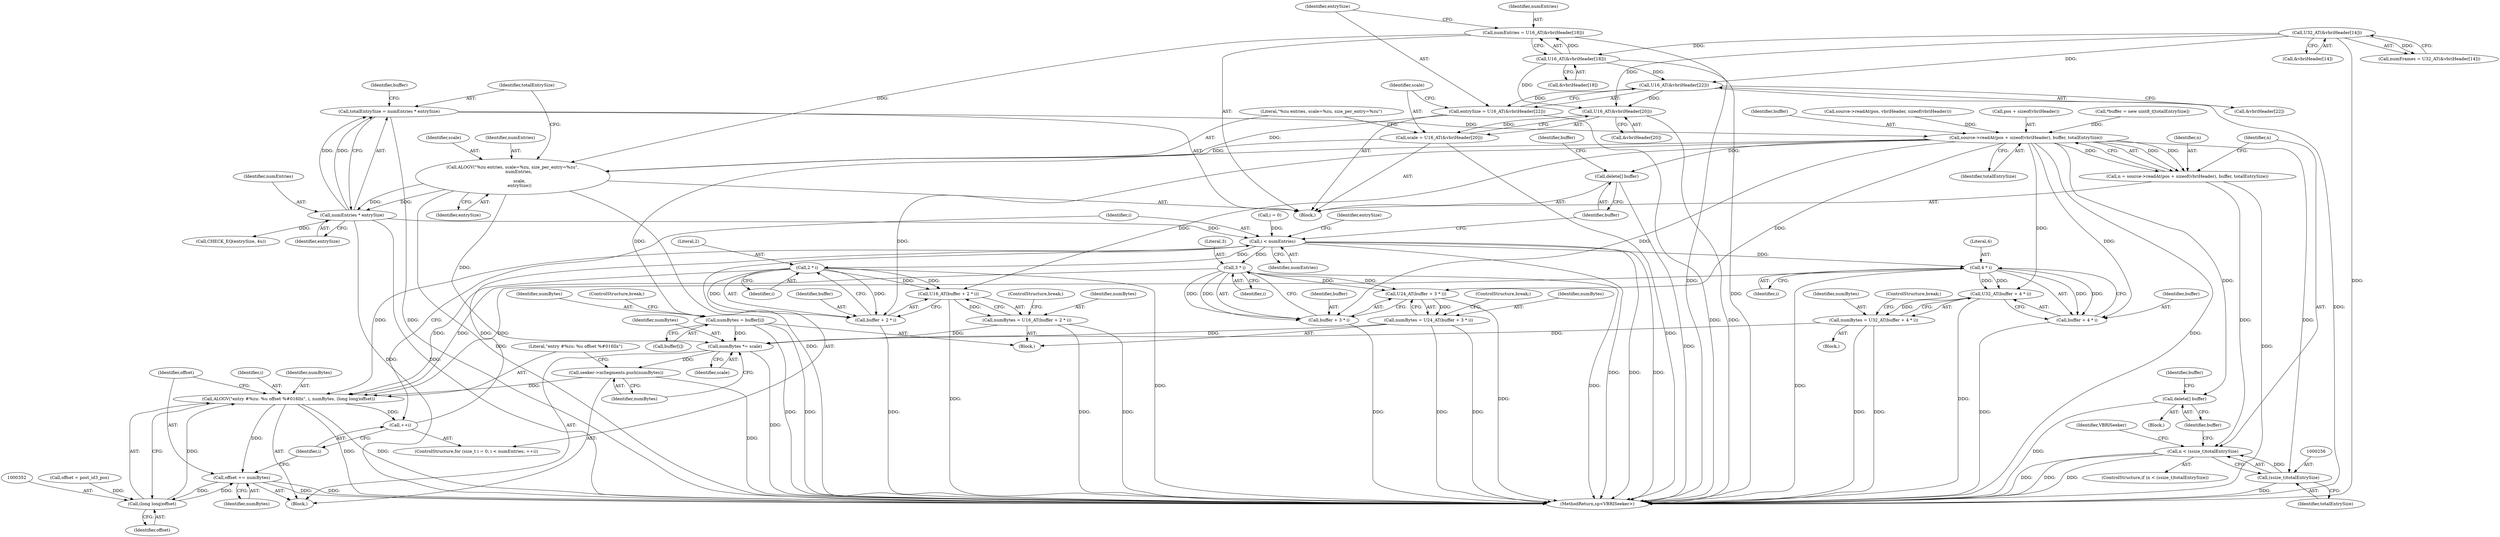 digraph "0_Android_453b351ac5bd2b6619925dc966da60adf6b3126c@integer" {
"1000233" [label="(Call,totalEntrySize = numEntries * entrySize)"];
"1000235" [label="(Call,numEntries * entrySize)"];
"1000227" [label="(Call,ALOGV(\"%zu entries, scale=%zu, size_per_entry=%zu\",\n         numEntries,\n\n          scale,\n          entrySize))"];
"1000204" [label="(Call,numEntries = U16_AT(&vbriHeader[18]))"];
"1000206" [label="(Call,U16_AT(&vbriHeader[18]))"];
"1000183" [label="(Call,U32_AT(&vbriHeader[14]))"];
"1000220" [label="(Call,scale = U16_AT(&vbriHeader[20]))"];
"1000222" [label="(Call,U16_AT(&vbriHeader[20]))"];
"1000214" [label="(Call,U16_AT(&vbriHeader[22]))"];
"1000212" [label="(Call,entrySize = U16_AT(&vbriHeader[22]))"];
"1000245" [label="(Call,source->readAt(pos + sizeof(vbriHeader), buffer, totalEntrySize))"];
"1000243" [label="(Call,n = source->readAt(pos + sizeof(vbriHeader), buffer, totalEntrySize))"];
"1000253" [label="(Call,n < (ssize_t)totalEntrySize)"];
"1000255" [label="(Call,(ssize_t)totalEntrySize)"];
"1000259" [label="(Call,delete[] buffer)"];
"1000302" [label="(Call,numBytes = buffer[i])"];
"1000342" [label="(Call,numBytes *= scale)"];
"1000345" [label="(Call,seeker->mSegments.push(numBytes))"];
"1000347" [label="(Call,ALOGV(\"entry #%zu: %u offset %#016llx\", i, numBytes, (long long)offset))"];
"1000294" [label="(Call,++i)"];
"1000291" [label="(Call,i < numEntries)"];
"1000314" [label="(Call,2 * i)"];
"1000311" [label="(Call,U16_AT(buffer + 2 * i))"];
"1000309" [label="(Call,numBytes = U16_AT(buffer + 2 * i))"];
"1000312" [label="(Call,buffer + 2 * i)"];
"1000324" [label="(Call,3 * i)"];
"1000321" [label="(Call,U24_AT(buffer + 3 * i))"];
"1000319" [label="(Call,numBytes = U24_AT(buffer + 3 * i))"];
"1000322" [label="(Call,buffer + 3 * i)"];
"1000338" [label="(Call,4 * i)"];
"1000335" [label="(Call,U32_AT(buffer + 4 * i))"];
"1000333" [label="(Call,numBytes = U32_AT(buffer + 4 * i))"];
"1000336" [label="(Call,buffer + 4 * i)"];
"1000354" [label="(Call,offset += numBytes)"];
"1000351" [label="(Call,(long long)offset)"];
"1000357" [label="(Call,delete[] buffer)"];
"1000345" [label="(Call,seeker->mSegments.push(numBytes))"];
"1000204" [label="(Call,numEntries = U16_AT(&vbriHeader[18]))"];
"1000340" [label="(Identifier,i)"];
"1000234" [label="(Identifier,totalEntrySize)"];
"1000103" [label="(Block,)"];
"1000251" [label="(Identifier,totalEntrySize)"];
"1000314" [label="(Call,2 * i)"];
"1000351" [label="(Call,(long long)offset)"];
"1000334" [label="(Identifier,numBytes)"];
"1000215" [label="(Call,&vbriHeader[22])"];
"1000260" [label="(Identifier,buffer)"];
"1000212" [label="(Call,entrySize = U16_AT(&vbriHeader[22]))"];
"1000253" [label="(Call,n < (ssize_t)totalEntrySize)"];
"1000355" [label="(Identifier,offset)"];
"1000181" [label="(Call,numFrames = U32_AT(&vbriHeader[14]))"];
"1000311" [label="(Call,U16_AT(buffer + 2 * i))"];
"1000321" [label="(Call,U24_AT(buffer + 3 * i))"];
"1000262" [label="(Identifier,buffer)"];
"1000320" [label="(Identifier,numBytes)"];
"1000246" [label="(Call,pos + sizeof(vbriHeader))"];
"1000243" [label="(Call,n = source->readAt(pos + sizeof(vbriHeader), buffer, totalEntrySize))"];
"1000316" [label="(Identifier,i)"];
"1000240" [label="(Identifier,buffer)"];
"1000309" [label="(Call,numBytes = U16_AT(buffer + 2 * i))"];
"1000222" [label="(Call,U16_AT(&vbriHeader[20]))"];
"1000207" [label="(Call,&vbriHeader[18])"];
"1000342" [label="(Call,numBytes *= scale)"];
"1000313" [label="(Identifier,buffer)"];
"1000360" [label="(Identifier,buffer)"];
"1000239" [label="(Call,*buffer = new uint8_t[totalEntrySize])"];
"1000319" [label="(Call,numBytes = U24_AT(buffer + 3 * i))"];
"1000326" [label="(Identifier,i)"];
"1000357" [label="(Call,delete[] buffer)"];
"1000220" [label="(Call,scale = U16_AT(&vbriHeader[20]))"];
"1000356" [label="(Identifier,numBytes)"];
"1000304" [label="(Call,buffer[i])"];
"1000286" [label="(ControlStructure,for (size_t i = 0; i < numEntries; ++i))"];
"1000227" [label="(Call,ALOGV(\"%zu entries, scale=%zu, size_per_entry=%zu\",\n         numEntries,\n\n          scale,\n          entrySize))"];
"1000312" [label="(Call,buffer + 2 * i)"];
"1000315" [label="(Literal,2)"];
"1000338" [label="(Call,4 * i)"];
"1000250" [label="(Identifier,buffer)"];
"1000350" [label="(Identifier,numBytes)"];
"1000295" [label="(Identifier,i)"];
"1000327" [label="(ControlStructure,break;)"];
"1000333" [label="(Call,numBytes = U32_AT(buffer + 4 * i))"];
"1000206" [label="(Call,U16_AT(&vbriHeader[18]))"];
"1000236" [label="(Identifier,numEntries)"];
"1000228" [label="(Literal,\"%zu entries, scale=%zu, size_per_entry=%zu\")"];
"1000230" [label="(Identifier,scale)"];
"1000343" [label="(Identifier,numBytes)"];
"1000233" [label="(Call,totalEntrySize = numEntries * entrySize)"];
"1000294" [label="(Call,++i)"];
"1000292" [label="(Identifier,i)"];
"1000335" [label="(Call,U32_AT(buffer + 4 * i))"];
"1000358" [label="(Identifier,buffer)"];
"1000221" [label="(Identifier,scale)"];
"1000245" [label="(Call,source->readAt(pos + sizeof(vbriHeader), buffer, totalEntrySize))"];
"1000324" [label="(Call,3 * i)"];
"1000266" [label="(Identifier,VBRISeeker)"];
"1000235" [label="(Call,numEntries * entrySize)"];
"1000325" [label="(Literal,3)"];
"1000214" [label="(Call,U16_AT(&vbriHeader[22]))"];
"1000353" [label="(Identifier,offset)"];
"1000307" [label="(ControlStructure,break;)"];
"1000184" [label="(Call,&vbriHeader[14])"];
"1000244" [label="(Identifier,n)"];
"1000229" [label="(Identifier,numEntries)"];
"1000348" [label="(Literal,\"entry #%zu: %u offset %#016llx\")"];
"1000341" [label="(ControlStructure,break;)"];
"1000300" [label="(Block,)"];
"1000339" [label="(Literal,4)"];
"1000293" [label="(Identifier,numEntries)"];
"1000258" [label="(Block,)"];
"1000283" [label="(Call,offset = post_id3_pos)"];
"1000346" [label="(Identifier,numBytes)"];
"1000223" [label="(Call,&vbriHeader[20])"];
"1000322" [label="(Call,buffer + 3 * i)"];
"1000349" [label="(Identifier,i)"];
"1000330" [label="(Call,CHECK_EQ(entrySize, 4u))"];
"1000157" [label="(Call,source->readAt(pos, vbriHeader, sizeof(vbriHeader)))"];
"1000354" [label="(Call,offset += numBytes)"];
"1000183" [label="(Call,U32_AT(&vbriHeader[14]))"];
"1000329" [label="(Block,)"];
"1000296" [label="(Block,)"];
"1000317" [label="(ControlStructure,break;)"];
"1000255" [label="(Call,(ssize_t)totalEntrySize)"];
"1000231" [label="(Identifier,entrySize)"];
"1000336" [label="(Call,buffer + 4 * i)"];
"1000291" [label="(Call,i < numEntries)"];
"1000299" [label="(Identifier,entrySize)"];
"1000310" [label="(Identifier,numBytes)"];
"1000303" [label="(Identifier,numBytes)"];
"1000259" [label="(Call,delete[] buffer)"];
"1000205" [label="(Identifier,numEntries)"];
"1000323" [label="(Identifier,buffer)"];
"1000337" [label="(Identifier,buffer)"];
"1000237" [label="(Identifier,entrySize)"];
"1000344" [label="(Identifier,scale)"];
"1000213" [label="(Identifier,entrySize)"];
"1000252" [label="(ControlStructure,if (n < (ssize_t)totalEntrySize))"];
"1000347" [label="(Call,ALOGV(\"entry #%zu: %u offset %#016llx\", i, numBytes, (long long)offset))"];
"1000302" [label="(Call,numBytes = buffer[i])"];
"1000366" [label="(MethodReturn,sp<VBRISeeker>)"];
"1000254" [label="(Identifier,n)"];
"1000257" [label="(Identifier,totalEntrySize)"];
"1000288" [label="(Call,i = 0)"];
"1000233" -> "1000103"  [label="AST: "];
"1000233" -> "1000235"  [label="CFG: "];
"1000234" -> "1000233"  [label="AST: "];
"1000235" -> "1000233"  [label="AST: "];
"1000240" -> "1000233"  [label="CFG: "];
"1000233" -> "1000366"  [label="DDG: "];
"1000235" -> "1000233"  [label="DDG: "];
"1000235" -> "1000233"  [label="DDG: "];
"1000233" -> "1000245"  [label="DDG: "];
"1000235" -> "1000237"  [label="CFG: "];
"1000236" -> "1000235"  [label="AST: "];
"1000237" -> "1000235"  [label="AST: "];
"1000235" -> "1000366"  [label="DDG: "];
"1000235" -> "1000366"  [label="DDG: "];
"1000227" -> "1000235"  [label="DDG: "];
"1000227" -> "1000235"  [label="DDG: "];
"1000235" -> "1000291"  [label="DDG: "];
"1000235" -> "1000330"  [label="DDG: "];
"1000227" -> "1000103"  [label="AST: "];
"1000227" -> "1000231"  [label="CFG: "];
"1000228" -> "1000227"  [label="AST: "];
"1000229" -> "1000227"  [label="AST: "];
"1000230" -> "1000227"  [label="AST: "];
"1000231" -> "1000227"  [label="AST: "];
"1000234" -> "1000227"  [label="CFG: "];
"1000227" -> "1000366"  [label="DDG: "];
"1000227" -> "1000366"  [label="DDG: "];
"1000204" -> "1000227"  [label="DDG: "];
"1000220" -> "1000227"  [label="DDG: "];
"1000212" -> "1000227"  [label="DDG: "];
"1000227" -> "1000342"  [label="DDG: "];
"1000204" -> "1000103"  [label="AST: "];
"1000204" -> "1000206"  [label="CFG: "];
"1000205" -> "1000204"  [label="AST: "];
"1000206" -> "1000204"  [label="AST: "];
"1000213" -> "1000204"  [label="CFG: "];
"1000204" -> "1000366"  [label="DDG: "];
"1000206" -> "1000204"  [label="DDG: "];
"1000206" -> "1000207"  [label="CFG: "];
"1000207" -> "1000206"  [label="AST: "];
"1000206" -> "1000366"  [label="DDG: "];
"1000183" -> "1000206"  [label="DDG: "];
"1000206" -> "1000214"  [label="DDG: "];
"1000206" -> "1000222"  [label="DDG: "];
"1000183" -> "1000181"  [label="AST: "];
"1000183" -> "1000184"  [label="CFG: "];
"1000184" -> "1000183"  [label="AST: "];
"1000181" -> "1000183"  [label="CFG: "];
"1000183" -> "1000366"  [label="DDG: "];
"1000183" -> "1000181"  [label="DDG: "];
"1000183" -> "1000214"  [label="DDG: "];
"1000183" -> "1000222"  [label="DDG: "];
"1000220" -> "1000103"  [label="AST: "];
"1000220" -> "1000222"  [label="CFG: "];
"1000221" -> "1000220"  [label="AST: "];
"1000222" -> "1000220"  [label="AST: "];
"1000228" -> "1000220"  [label="CFG: "];
"1000220" -> "1000366"  [label="DDG: "];
"1000222" -> "1000220"  [label="DDG: "];
"1000222" -> "1000223"  [label="CFG: "];
"1000223" -> "1000222"  [label="AST: "];
"1000222" -> "1000366"  [label="DDG: "];
"1000214" -> "1000222"  [label="DDG: "];
"1000214" -> "1000212"  [label="AST: "];
"1000214" -> "1000215"  [label="CFG: "];
"1000215" -> "1000214"  [label="AST: "];
"1000212" -> "1000214"  [label="CFG: "];
"1000214" -> "1000366"  [label="DDG: "];
"1000214" -> "1000212"  [label="DDG: "];
"1000212" -> "1000103"  [label="AST: "];
"1000213" -> "1000212"  [label="AST: "];
"1000221" -> "1000212"  [label="CFG: "];
"1000212" -> "1000366"  [label="DDG: "];
"1000245" -> "1000243"  [label="AST: "];
"1000245" -> "1000251"  [label="CFG: "];
"1000246" -> "1000245"  [label="AST: "];
"1000250" -> "1000245"  [label="AST: "];
"1000251" -> "1000245"  [label="AST: "];
"1000243" -> "1000245"  [label="CFG: "];
"1000245" -> "1000366"  [label="DDG: "];
"1000245" -> "1000243"  [label="DDG: "];
"1000245" -> "1000243"  [label="DDG: "];
"1000245" -> "1000243"  [label="DDG: "];
"1000157" -> "1000245"  [label="DDG: "];
"1000239" -> "1000245"  [label="DDG: "];
"1000245" -> "1000255"  [label="DDG: "];
"1000245" -> "1000259"  [label="DDG: "];
"1000245" -> "1000302"  [label="DDG: "];
"1000245" -> "1000311"  [label="DDG: "];
"1000245" -> "1000312"  [label="DDG: "];
"1000245" -> "1000321"  [label="DDG: "];
"1000245" -> "1000322"  [label="DDG: "];
"1000245" -> "1000335"  [label="DDG: "];
"1000245" -> "1000336"  [label="DDG: "];
"1000245" -> "1000357"  [label="DDG: "];
"1000243" -> "1000103"  [label="AST: "];
"1000244" -> "1000243"  [label="AST: "];
"1000254" -> "1000243"  [label="CFG: "];
"1000243" -> "1000366"  [label="DDG: "];
"1000243" -> "1000253"  [label="DDG: "];
"1000253" -> "1000252"  [label="AST: "];
"1000253" -> "1000255"  [label="CFG: "];
"1000254" -> "1000253"  [label="AST: "];
"1000255" -> "1000253"  [label="AST: "];
"1000260" -> "1000253"  [label="CFG: "];
"1000266" -> "1000253"  [label="CFG: "];
"1000253" -> "1000366"  [label="DDG: "];
"1000253" -> "1000366"  [label="DDG: "];
"1000253" -> "1000366"  [label="DDG: "];
"1000255" -> "1000253"  [label="DDG: "];
"1000255" -> "1000257"  [label="CFG: "];
"1000256" -> "1000255"  [label="AST: "];
"1000257" -> "1000255"  [label="AST: "];
"1000255" -> "1000366"  [label="DDG: "];
"1000259" -> "1000258"  [label="AST: "];
"1000259" -> "1000260"  [label="CFG: "];
"1000260" -> "1000259"  [label="AST: "];
"1000262" -> "1000259"  [label="CFG: "];
"1000259" -> "1000366"  [label="DDG: "];
"1000302" -> "1000300"  [label="AST: "];
"1000302" -> "1000304"  [label="CFG: "];
"1000303" -> "1000302"  [label="AST: "];
"1000304" -> "1000302"  [label="AST: "];
"1000307" -> "1000302"  [label="CFG: "];
"1000302" -> "1000366"  [label="DDG: "];
"1000302" -> "1000366"  [label="DDG: "];
"1000302" -> "1000342"  [label="DDG: "];
"1000342" -> "1000296"  [label="AST: "];
"1000342" -> "1000344"  [label="CFG: "];
"1000343" -> "1000342"  [label="AST: "];
"1000344" -> "1000342"  [label="AST: "];
"1000346" -> "1000342"  [label="CFG: "];
"1000342" -> "1000366"  [label="DDG: "];
"1000309" -> "1000342"  [label="DDG: "];
"1000333" -> "1000342"  [label="DDG: "];
"1000319" -> "1000342"  [label="DDG: "];
"1000342" -> "1000345"  [label="DDG: "];
"1000345" -> "1000296"  [label="AST: "];
"1000345" -> "1000346"  [label="CFG: "];
"1000346" -> "1000345"  [label="AST: "];
"1000348" -> "1000345"  [label="CFG: "];
"1000345" -> "1000366"  [label="DDG: "];
"1000345" -> "1000347"  [label="DDG: "];
"1000347" -> "1000296"  [label="AST: "];
"1000347" -> "1000351"  [label="CFG: "];
"1000348" -> "1000347"  [label="AST: "];
"1000349" -> "1000347"  [label="AST: "];
"1000350" -> "1000347"  [label="AST: "];
"1000351" -> "1000347"  [label="AST: "];
"1000355" -> "1000347"  [label="CFG: "];
"1000347" -> "1000366"  [label="DDG: "];
"1000347" -> "1000366"  [label="DDG: "];
"1000347" -> "1000294"  [label="DDG: "];
"1000324" -> "1000347"  [label="DDG: "];
"1000291" -> "1000347"  [label="DDG: "];
"1000314" -> "1000347"  [label="DDG: "];
"1000338" -> "1000347"  [label="DDG: "];
"1000351" -> "1000347"  [label="DDG: "];
"1000347" -> "1000354"  [label="DDG: "];
"1000294" -> "1000286"  [label="AST: "];
"1000294" -> "1000295"  [label="CFG: "];
"1000295" -> "1000294"  [label="AST: "];
"1000292" -> "1000294"  [label="CFG: "];
"1000294" -> "1000291"  [label="DDG: "];
"1000291" -> "1000286"  [label="AST: "];
"1000291" -> "1000293"  [label="CFG: "];
"1000292" -> "1000291"  [label="AST: "];
"1000293" -> "1000291"  [label="AST: "];
"1000299" -> "1000291"  [label="CFG: "];
"1000358" -> "1000291"  [label="CFG: "];
"1000291" -> "1000366"  [label="DDG: "];
"1000291" -> "1000366"  [label="DDG: "];
"1000291" -> "1000366"  [label="DDG: "];
"1000288" -> "1000291"  [label="DDG: "];
"1000291" -> "1000314"  [label="DDG: "];
"1000291" -> "1000324"  [label="DDG: "];
"1000291" -> "1000338"  [label="DDG: "];
"1000314" -> "1000312"  [label="AST: "];
"1000314" -> "1000316"  [label="CFG: "];
"1000315" -> "1000314"  [label="AST: "];
"1000316" -> "1000314"  [label="AST: "];
"1000312" -> "1000314"  [label="CFG: "];
"1000314" -> "1000366"  [label="DDG: "];
"1000314" -> "1000311"  [label="DDG: "];
"1000314" -> "1000311"  [label="DDG: "];
"1000314" -> "1000312"  [label="DDG: "];
"1000314" -> "1000312"  [label="DDG: "];
"1000311" -> "1000309"  [label="AST: "];
"1000311" -> "1000312"  [label="CFG: "];
"1000312" -> "1000311"  [label="AST: "];
"1000309" -> "1000311"  [label="CFG: "];
"1000311" -> "1000366"  [label="DDG: "];
"1000311" -> "1000309"  [label="DDG: "];
"1000309" -> "1000300"  [label="AST: "];
"1000310" -> "1000309"  [label="AST: "];
"1000317" -> "1000309"  [label="CFG: "];
"1000309" -> "1000366"  [label="DDG: "];
"1000309" -> "1000366"  [label="DDG: "];
"1000313" -> "1000312"  [label="AST: "];
"1000312" -> "1000366"  [label="DDG: "];
"1000324" -> "1000322"  [label="AST: "];
"1000324" -> "1000326"  [label="CFG: "];
"1000325" -> "1000324"  [label="AST: "];
"1000326" -> "1000324"  [label="AST: "];
"1000322" -> "1000324"  [label="CFG: "];
"1000324" -> "1000366"  [label="DDG: "];
"1000324" -> "1000321"  [label="DDG: "];
"1000324" -> "1000321"  [label="DDG: "];
"1000324" -> "1000322"  [label="DDG: "];
"1000324" -> "1000322"  [label="DDG: "];
"1000321" -> "1000319"  [label="AST: "];
"1000321" -> "1000322"  [label="CFG: "];
"1000322" -> "1000321"  [label="AST: "];
"1000319" -> "1000321"  [label="CFG: "];
"1000321" -> "1000366"  [label="DDG: "];
"1000321" -> "1000319"  [label="DDG: "];
"1000319" -> "1000300"  [label="AST: "];
"1000320" -> "1000319"  [label="AST: "];
"1000327" -> "1000319"  [label="CFG: "];
"1000319" -> "1000366"  [label="DDG: "];
"1000319" -> "1000366"  [label="DDG: "];
"1000323" -> "1000322"  [label="AST: "];
"1000322" -> "1000366"  [label="DDG: "];
"1000338" -> "1000336"  [label="AST: "];
"1000338" -> "1000340"  [label="CFG: "];
"1000339" -> "1000338"  [label="AST: "];
"1000340" -> "1000338"  [label="AST: "];
"1000336" -> "1000338"  [label="CFG: "];
"1000338" -> "1000366"  [label="DDG: "];
"1000338" -> "1000335"  [label="DDG: "];
"1000338" -> "1000335"  [label="DDG: "];
"1000338" -> "1000336"  [label="DDG: "];
"1000338" -> "1000336"  [label="DDG: "];
"1000335" -> "1000333"  [label="AST: "];
"1000335" -> "1000336"  [label="CFG: "];
"1000336" -> "1000335"  [label="AST: "];
"1000333" -> "1000335"  [label="CFG: "];
"1000335" -> "1000366"  [label="DDG: "];
"1000335" -> "1000333"  [label="DDG: "];
"1000333" -> "1000329"  [label="AST: "];
"1000334" -> "1000333"  [label="AST: "];
"1000341" -> "1000333"  [label="CFG: "];
"1000333" -> "1000366"  [label="DDG: "];
"1000333" -> "1000366"  [label="DDG: "];
"1000337" -> "1000336"  [label="AST: "];
"1000336" -> "1000366"  [label="DDG: "];
"1000354" -> "1000296"  [label="AST: "];
"1000354" -> "1000356"  [label="CFG: "];
"1000355" -> "1000354"  [label="AST: "];
"1000356" -> "1000354"  [label="AST: "];
"1000295" -> "1000354"  [label="CFG: "];
"1000354" -> "1000366"  [label="DDG: "];
"1000354" -> "1000366"  [label="DDG: "];
"1000354" -> "1000351"  [label="DDG: "];
"1000351" -> "1000354"  [label="DDG: "];
"1000351" -> "1000353"  [label="CFG: "];
"1000352" -> "1000351"  [label="AST: "];
"1000353" -> "1000351"  [label="AST: "];
"1000283" -> "1000351"  [label="DDG: "];
"1000357" -> "1000103"  [label="AST: "];
"1000357" -> "1000358"  [label="CFG: "];
"1000358" -> "1000357"  [label="AST: "];
"1000360" -> "1000357"  [label="CFG: "];
"1000357" -> "1000366"  [label="DDG: "];
}
